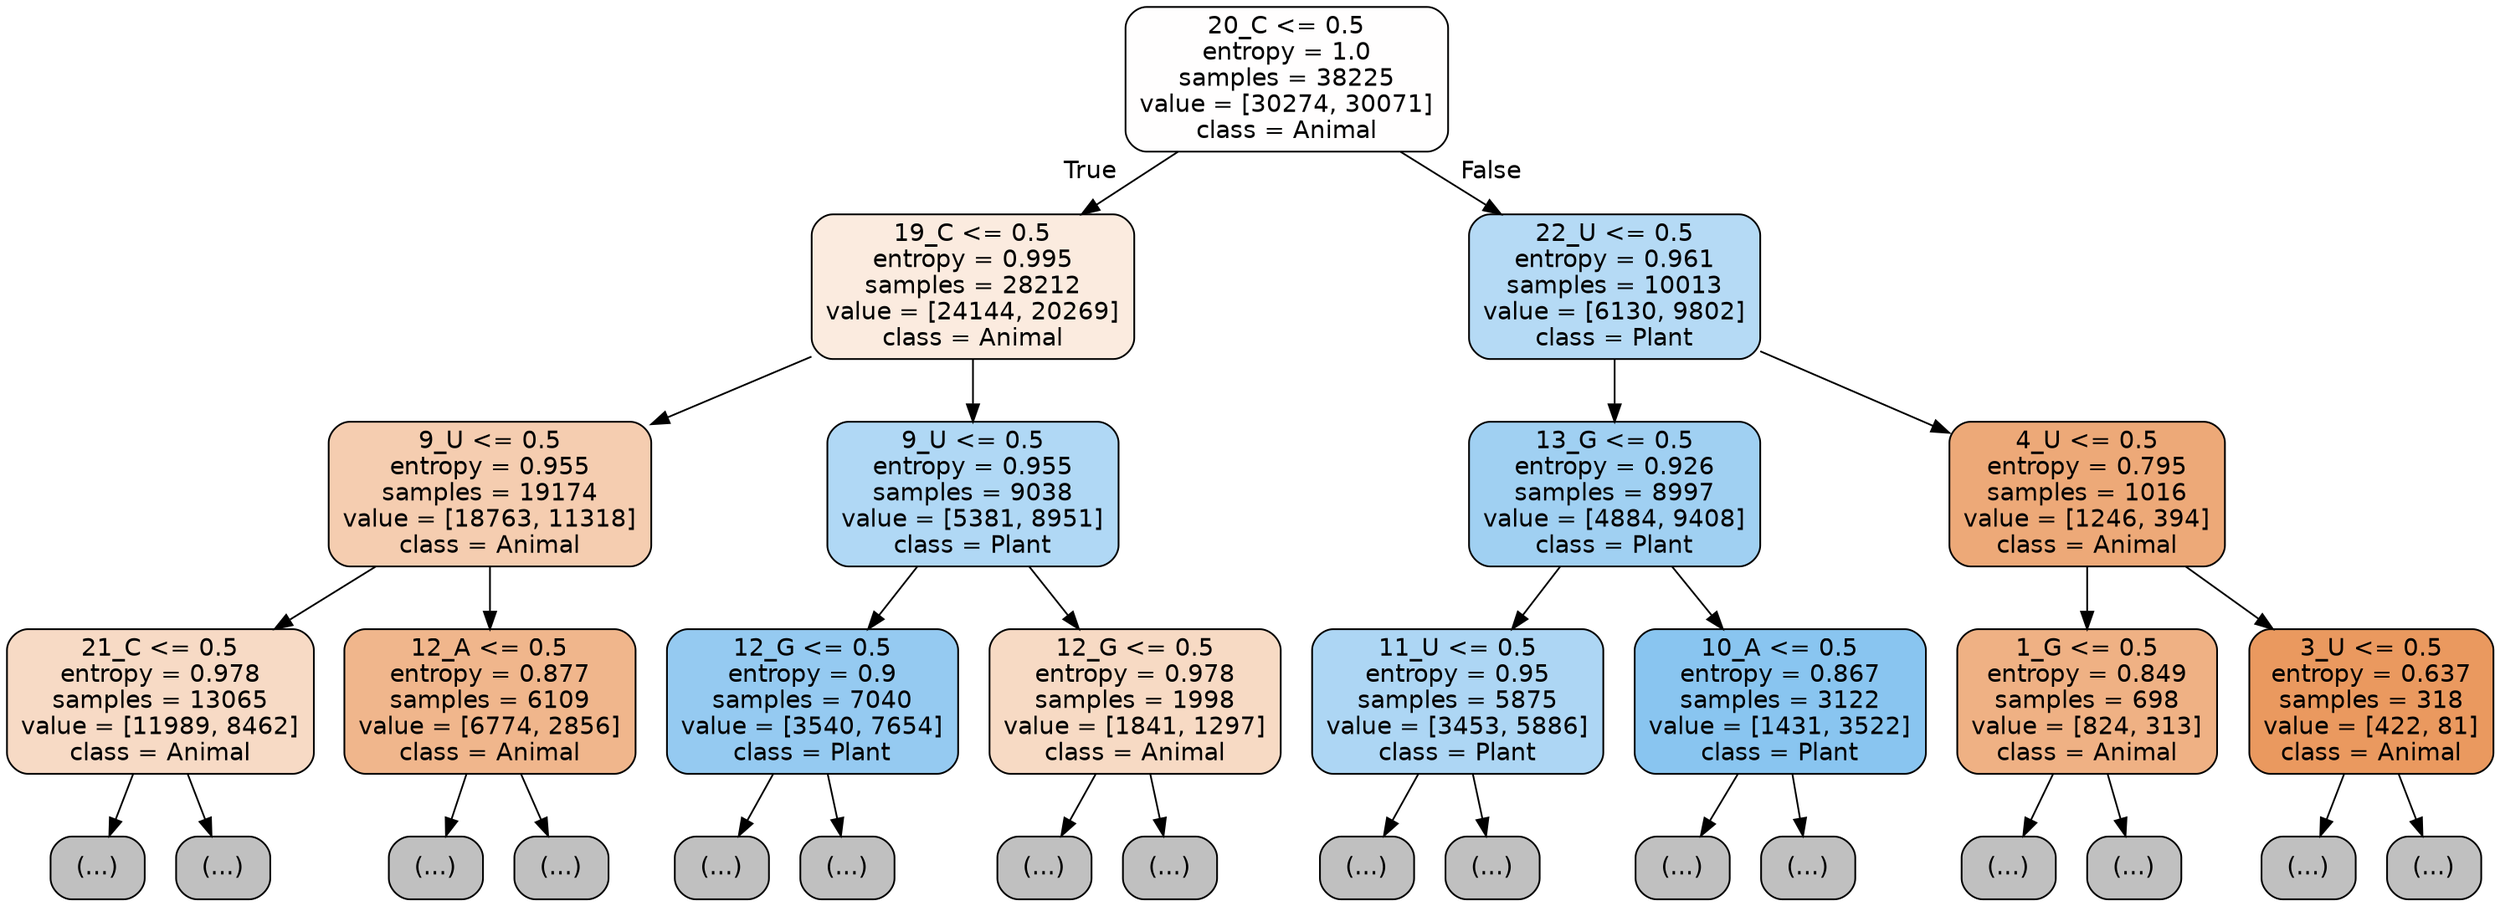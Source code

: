 digraph Tree {
node [shape=box, style="filled, rounded", color="black", fontname="helvetica"] ;
edge [fontname="helvetica"] ;
0 [label="20_C <= 0.5\nentropy = 1.0\nsamples = 38225\nvalue = [30274, 30071]\nclass = Animal", fillcolor="#fffefe"] ;
1 [label="19_C <= 0.5\nentropy = 0.995\nsamples = 28212\nvalue = [24144, 20269]\nclass = Animal", fillcolor="#fbebdf"] ;
0 -> 1 [labeldistance=2.5, labelangle=45, headlabel="True"] ;
2 [label="9_U <= 0.5\nentropy = 0.955\nsamples = 19174\nvalue = [18763, 11318]\nclass = Animal", fillcolor="#f5cdb0"] ;
1 -> 2 ;
3 [label="21_C <= 0.5\nentropy = 0.978\nsamples = 13065\nvalue = [11989, 8462]\nclass = Animal", fillcolor="#f7dac5"] ;
2 -> 3 ;
4 [label="(...)", fillcolor="#C0C0C0"] ;
3 -> 4 ;
5517 [label="(...)", fillcolor="#C0C0C0"] ;
3 -> 5517 ;
7030 [label="12_A <= 0.5\nentropy = 0.877\nsamples = 6109\nvalue = [6774, 2856]\nclass = Animal", fillcolor="#f0b68c"] ;
2 -> 7030 ;
7031 [label="(...)", fillcolor="#C0C0C0"] ;
7030 -> 7031 ;
9136 [label="(...)", fillcolor="#C0C0C0"] ;
7030 -> 9136 ;
9831 [label="9_U <= 0.5\nentropy = 0.955\nsamples = 9038\nvalue = [5381, 8951]\nclass = Plant", fillcolor="#b0d8f5"] ;
1 -> 9831 ;
9832 [label="12_G <= 0.5\nentropy = 0.9\nsamples = 7040\nvalue = [3540, 7654]\nclass = Plant", fillcolor="#95caf1"] ;
9831 -> 9832 ;
9833 [label="(...)", fillcolor="#C0C0C0"] ;
9832 -> 9833 ;
11514 [label="(...)", fillcolor="#C0C0C0"] ;
9832 -> 11514 ;
12161 [label="12_G <= 0.5\nentropy = 0.978\nsamples = 1998\nvalue = [1841, 1297]\nclass = Animal", fillcolor="#f7dac4"] ;
9831 -> 12161 ;
12162 [label="(...)", fillcolor="#C0C0C0"] ;
12161 -> 12162 ;
12825 [label="(...)", fillcolor="#C0C0C0"] ;
12161 -> 12825 ;
13076 [label="22_U <= 0.5\nentropy = 0.961\nsamples = 10013\nvalue = [6130, 9802]\nclass = Plant", fillcolor="#b5daf5"] ;
0 -> 13076 [labeldistance=2.5, labelangle=-45, headlabel="False"] ;
13077 [label="13_G <= 0.5\nentropy = 0.926\nsamples = 8997\nvalue = [4884, 9408]\nclass = Plant", fillcolor="#a0d0f2"] ;
13076 -> 13077 ;
13078 [label="11_U <= 0.5\nentropy = 0.95\nsamples = 5875\nvalue = [3453, 5886]\nclass = Plant", fillcolor="#add6f4"] ;
13077 -> 13078 ;
13079 [label="(...)", fillcolor="#C0C0C0"] ;
13078 -> 13079 ;
14952 [label="(...)", fillcolor="#C0C0C0"] ;
13078 -> 14952 ;
15631 [label="10_A <= 0.5\nentropy = 0.867\nsamples = 3122\nvalue = [1431, 3522]\nclass = Plant", fillcolor="#89c5f0"] ;
13077 -> 15631 ;
15632 [label="(...)", fillcolor="#C0C0C0"] ;
15631 -> 15632 ;
16351 [label="(...)", fillcolor="#C0C0C0"] ;
15631 -> 16351 ;
16582 [label="4_U <= 0.5\nentropy = 0.795\nsamples = 1016\nvalue = [1246, 394]\nclass = Animal", fillcolor="#eda978"] ;
13076 -> 16582 ;
16583 [label="1_G <= 0.5\nentropy = 0.849\nsamples = 698\nvalue = [824, 313]\nclass = Animal", fillcolor="#efb184"] ;
16582 -> 16583 ;
16584 [label="(...)", fillcolor="#C0C0C0"] ;
16583 -> 16584 ;
16879 [label="(...)", fillcolor="#C0C0C0"] ;
16583 -> 16879 ;
16924 [label="3_U <= 0.5\nentropy = 0.637\nsamples = 318\nvalue = [422, 81]\nclass = Animal", fillcolor="#ea995f"] ;
16582 -> 16924 ;
16925 [label="(...)", fillcolor="#C0C0C0"] ;
16924 -> 16925 ;
17032 [label="(...)", fillcolor="#C0C0C0"] ;
16924 -> 17032 ;
}